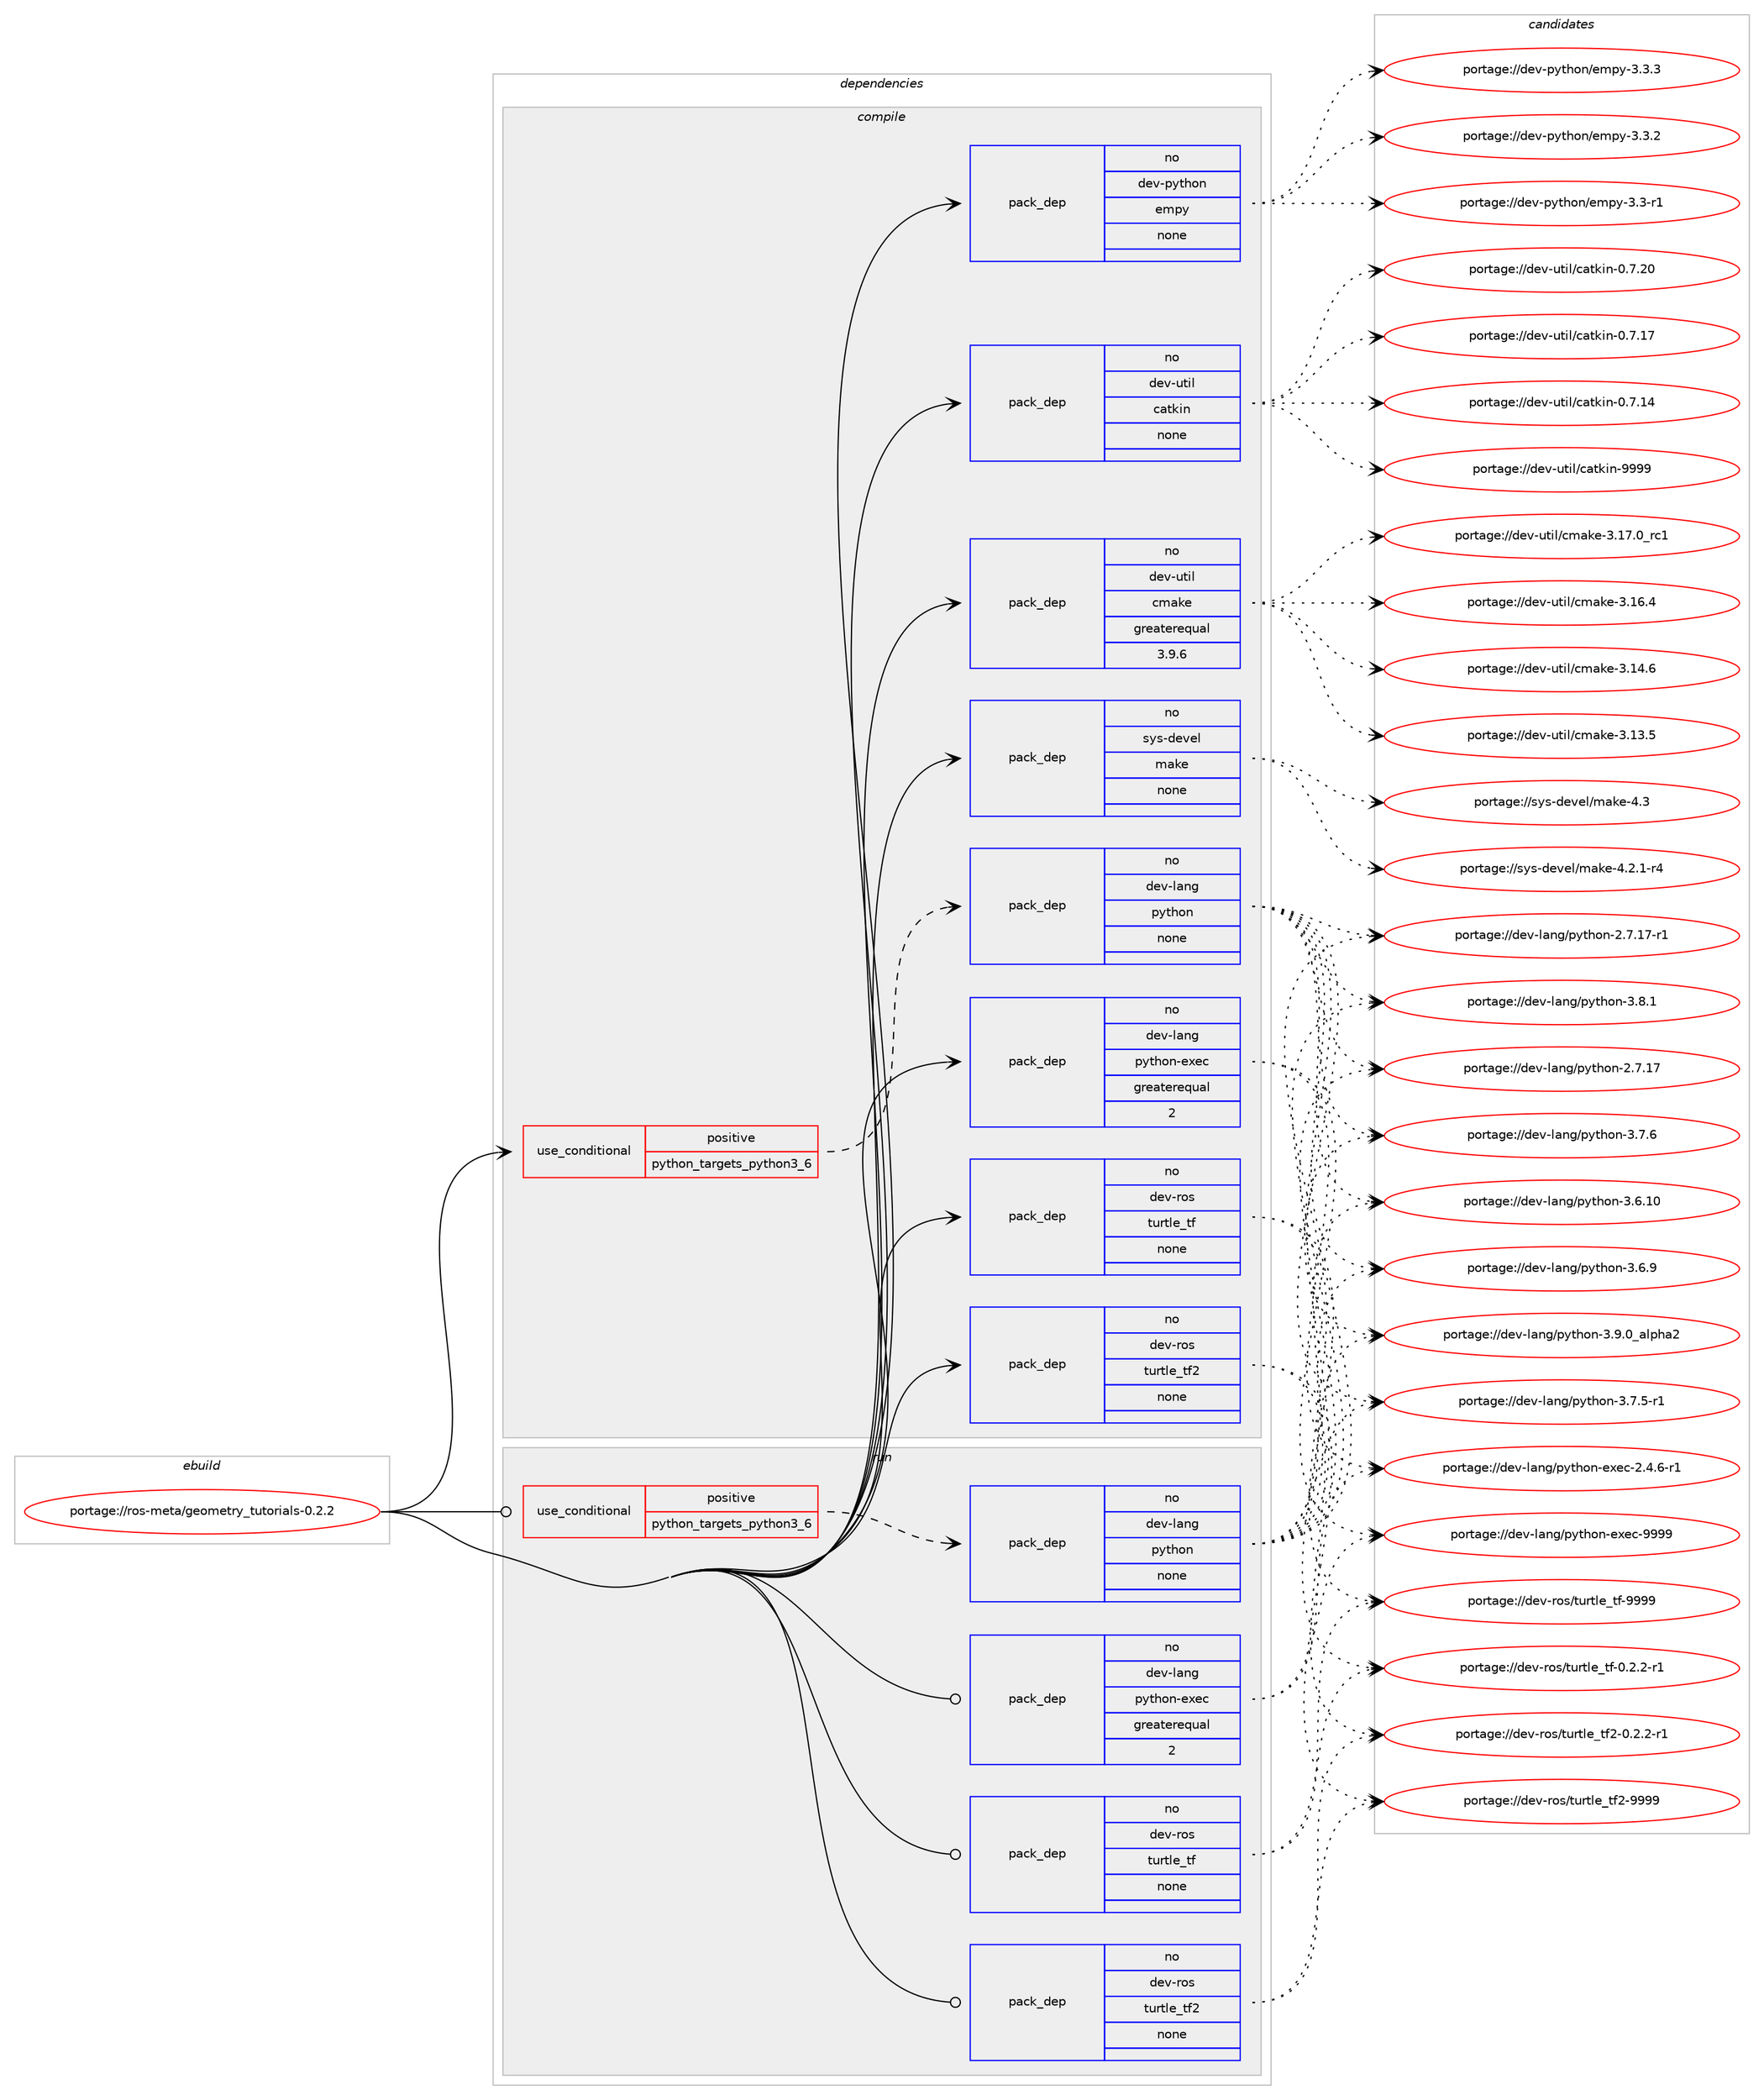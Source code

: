 digraph prolog {

# *************
# Graph options
# *************

newrank=true;
concentrate=true;
compound=true;
graph [rankdir=LR,fontname=Helvetica,fontsize=10,ranksep=1.5];#, ranksep=2.5, nodesep=0.2];
edge  [arrowhead=vee];
node  [fontname=Helvetica,fontsize=10];

# **********
# The ebuild
# **********

subgraph cluster_leftcol {
color=gray;
rank=same;
label=<<i>ebuild</i>>;
id [label="portage://ros-meta/geometry_tutorials-0.2.2", color=red, width=4, href="../ros-meta/geometry_tutorials-0.2.2.svg"];
}

# ****************
# The dependencies
# ****************

subgraph cluster_midcol {
color=gray;
label=<<i>dependencies</i>>;
subgraph cluster_compile {
fillcolor="#eeeeee";
style=filled;
label=<<i>compile</i>>;
subgraph cond18440 {
dependency95718 [label=<<TABLE BORDER="0" CELLBORDER="1" CELLSPACING="0" CELLPADDING="4"><TR><TD ROWSPAN="3" CELLPADDING="10">use_conditional</TD></TR><TR><TD>positive</TD></TR><TR><TD>python_targets_python3_6</TD></TR></TABLE>>, shape=none, color=red];
subgraph pack75592 {
dependency95719 [label=<<TABLE BORDER="0" CELLBORDER="1" CELLSPACING="0" CELLPADDING="4" WIDTH="220"><TR><TD ROWSPAN="6" CELLPADDING="30">pack_dep</TD></TR><TR><TD WIDTH="110">no</TD></TR><TR><TD>dev-lang</TD></TR><TR><TD>python</TD></TR><TR><TD>none</TD></TR><TR><TD></TD></TR></TABLE>>, shape=none, color=blue];
}
dependency95718:e -> dependency95719:w [weight=20,style="dashed",arrowhead="vee"];
}
id:e -> dependency95718:w [weight=20,style="solid",arrowhead="vee"];
subgraph pack75593 {
dependency95720 [label=<<TABLE BORDER="0" CELLBORDER="1" CELLSPACING="0" CELLPADDING="4" WIDTH="220"><TR><TD ROWSPAN="6" CELLPADDING="30">pack_dep</TD></TR><TR><TD WIDTH="110">no</TD></TR><TR><TD>dev-lang</TD></TR><TR><TD>python-exec</TD></TR><TR><TD>greaterequal</TD></TR><TR><TD>2</TD></TR></TABLE>>, shape=none, color=blue];
}
id:e -> dependency95720:w [weight=20,style="solid",arrowhead="vee"];
subgraph pack75594 {
dependency95721 [label=<<TABLE BORDER="0" CELLBORDER="1" CELLSPACING="0" CELLPADDING="4" WIDTH="220"><TR><TD ROWSPAN="6" CELLPADDING="30">pack_dep</TD></TR><TR><TD WIDTH="110">no</TD></TR><TR><TD>dev-python</TD></TR><TR><TD>empy</TD></TR><TR><TD>none</TD></TR><TR><TD></TD></TR></TABLE>>, shape=none, color=blue];
}
id:e -> dependency95721:w [weight=20,style="solid",arrowhead="vee"];
subgraph pack75595 {
dependency95722 [label=<<TABLE BORDER="0" CELLBORDER="1" CELLSPACING="0" CELLPADDING="4" WIDTH="220"><TR><TD ROWSPAN="6" CELLPADDING="30">pack_dep</TD></TR><TR><TD WIDTH="110">no</TD></TR><TR><TD>dev-ros</TD></TR><TR><TD>turtle_tf</TD></TR><TR><TD>none</TD></TR><TR><TD></TD></TR></TABLE>>, shape=none, color=blue];
}
id:e -> dependency95722:w [weight=20,style="solid",arrowhead="vee"];
subgraph pack75596 {
dependency95723 [label=<<TABLE BORDER="0" CELLBORDER="1" CELLSPACING="0" CELLPADDING="4" WIDTH="220"><TR><TD ROWSPAN="6" CELLPADDING="30">pack_dep</TD></TR><TR><TD WIDTH="110">no</TD></TR><TR><TD>dev-ros</TD></TR><TR><TD>turtle_tf2</TD></TR><TR><TD>none</TD></TR><TR><TD></TD></TR></TABLE>>, shape=none, color=blue];
}
id:e -> dependency95723:w [weight=20,style="solid",arrowhead="vee"];
subgraph pack75597 {
dependency95724 [label=<<TABLE BORDER="0" CELLBORDER="1" CELLSPACING="0" CELLPADDING="4" WIDTH="220"><TR><TD ROWSPAN="6" CELLPADDING="30">pack_dep</TD></TR><TR><TD WIDTH="110">no</TD></TR><TR><TD>dev-util</TD></TR><TR><TD>catkin</TD></TR><TR><TD>none</TD></TR><TR><TD></TD></TR></TABLE>>, shape=none, color=blue];
}
id:e -> dependency95724:w [weight=20,style="solid",arrowhead="vee"];
subgraph pack75598 {
dependency95725 [label=<<TABLE BORDER="0" CELLBORDER="1" CELLSPACING="0" CELLPADDING="4" WIDTH="220"><TR><TD ROWSPAN="6" CELLPADDING="30">pack_dep</TD></TR><TR><TD WIDTH="110">no</TD></TR><TR><TD>dev-util</TD></TR><TR><TD>cmake</TD></TR><TR><TD>greaterequal</TD></TR><TR><TD>3.9.6</TD></TR></TABLE>>, shape=none, color=blue];
}
id:e -> dependency95725:w [weight=20,style="solid",arrowhead="vee"];
subgraph pack75599 {
dependency95726 [label=<<TABLE BORDER="0" CELLBORDER="1" CELLSPACING="0" CELLPADDING="4" WIDTH="220"><TR><TD ROWSPAN="6" CELLPADDING="30">pack_dep</TD></TR><TR><TD WIDTH="110">no</TD></TR><TR><TD>sys-devel</TD></TR><TR><TD>make</TD></TR><TR><TD>none</TD></TR><TR><TD></TD></TR></TABLE>>, shape=none, color=blue];
}
id:e -> dependency95726:w [weight=20,style="solid",arrowhead="vee"];
}
subgraph cluster_compileandrun {
fillcolor="#eeeeee";
style=filled;
label=<<i>compile and run</i>>;
}
subgraph cluster_run {
fillcolor="#eeeeee";
style=filled;
label=<<i>run</i>>;
subgraph cond18441 {
dependency95727 [label=<<TABLE BORDER="0" CELLBORDER="1" CELLSPACING="0" CELLPADDING="4"><TR><TD ROWSPAN="3" CELLPADDING="10">use_conditional</TD></TR><TR><TD>positive</TD></TR><TR><TD>python_targets_python3_6</TD></TR></TABLE>>, shape=none, color=red];
subgraph pack75600 {
dependency95728 [label=<<TABLE BORDER="0" CELLBORDER="1" CELLSPACING="0" CELLPADDING="4" WIDTH="220"><TR><TD ROWSPAN="6" CELLPADDING="30">pack_dep</TD></TR><TR><TD WIDTH="110">no</TD></TR><TR><TD>dev-lang</TD></TR><TR><TD>python</TD></TR><TR><TD>none</TD></TR><TR><TD></TD></TR></TABLE>>, shape=none, color=blue];
}
dependency95727:e -> dependency95728:w [weight=20,style="dashed",arrowhead="vee"];
}
id:e -> dependency95727:w [weight=20,style="solid",arrowhead="odot"];
subgraph pack75601 {
dependency95729 [label=<<TABLE BORDER="0" CELLBORDER="1" CELLSPACING="0" CELLPADDING="4" WIDTH="220"><TR><TD ROWSPAN="6" CELLPADDING="30">pack_dep</TD></TR><TR><TD WIDTH="110">no</TD></TR><TR><TD>dev-lang</TD></TR><TR><TD>python-exec</TD></TR><TR><TD>greaterequal</TD></TR><TR><TD>2</TD></TR></TABLE>>, shape=none, color=blue];
}
id:e -> dependency95729:w [weight=20,style="solid",arrowhead="odot"];
subgraph pack75602 {
dependency95730 [label=<<TABLE BORDER="0" CELLBORDER="1" CELLSPACING="0" CELLPADDING="4" WIDTH="220"><TR><TD ROWSPAN="6" CELLPADDING="30">pack_dep</TD></TR><TR><TD WIDTH="110">no</TD></TR><TR><TD>dev-ros</TD></TR><TR><TD>turtle_tf</TD></TR><TR><TD>none</TD></TR><TR><TD></TD></TR></TABLE>>, shape=none, color=blue];
}
id:e -> dependency95730:w [weight=20,style="solid",arrowhead="odot"];
subgraph pack75603 {
dependency95731 [label=<<TABLE BORDER="0" CELLBORDER="1" CELLSPACING="0" CELLPADDING="4" WIDTH="220"><TR><TD ROWSPAN="6" CELLPADDING="30">pack_dep</TD></TR><TR><TD WIDTH="110">no</TD></TR><TR><TD>dev-ros</TD></TR><TR><TD>turtle_tf2</TD></TR><TR><TD>none</TD></TR><TR><TD></TD></TR></TABLE>>, shape=none, color=blue];
}
id:e -> dependency95731:w [weight=20,style="solid",arrowhead="odot"];
}
}

# **************
# The candidates
# **************

subgraph cluster_choices {
rank=same;
color=gray;
label=<<i>candidates</i>>;

subgraph choice75592 {
color=black;
nodesep=1;
choice10010111845108971101034711212111610411111045514657464895971081121049750 [label="portage://dev-lang/python-3.9.0_alpha2", color=red, width=4,href="../dev-lang/python-3.9.0_alpha2.svg"];
choice100101118451089711010347112121116104111110455146564649 [label="portage://dev-lang/python-3.8.1", color=red, width=4,href="../dev-lang/python-3.8.1.svg"];
choice100101118451089711010347112121116104111110455146554654 [label="portage://dev-lang/python-3.7.6", color=red, width=4,href="../dev-lang/python-3.7.6.svg"];
choice1001011184510897110103471121211161041111104551465546534511449 [label="portage://dev-lang/python-3.7.5-r1", color=red, width=4,href="../dev-lang/python-3.7.5-r1.svg"];
choice100101118451089711010347112121116104111110455146544657 [label="portage://dev-lang/python-3.6.9", color=red, width=4,href="../dev-lang/python-3.6.9.svg"];
choice10010111845108971101034711212111610411111045514654464948 [label="portage://dev-lang/python-3.6.10", color=red, width=4,href="../dev-lang/python-3.6.10.svg"];
choice100101118451089711010347112121116104111110455046554649554511449 [label="portage://dev-lang/python-2.7.17-r1", color=red, width=4,href="../dev-lang/python-2.7.17-r1.svg"];
choice10010111845108971101034711212111610411111045504655464955 [label="portage://dev-lang/python-2.7.17", color=red, width=4,href="../dev-lang/python-2.7.17.svg"];
dependency95719:e -> choice10010111845108971101034711212111610411111045514657464895971081121049750:w [style=dotted,weight="100"];
dependency95719:e -> choice100101118451089711010347112121116104111110455146564649:w [style=dotted,weight="100"];
dependency95719:e -> choice100101118451089711010347112121116104111110455146554654:w [style=dotted,weight="100"];
dependency95719:e -> choice1001011184510897110103471121211161041111104551465546534511449:w [style=dotted,weight="100"];
dependency95719:e -> choice100101118451089711010347112121116104111110455146544657:w [style=dotted,weight="100"];
dependency95719:e -> choice10010111845108971101034711212111610411111045514654464948:w [style=dotted,weight="100"];
dependency95719:e -> choice100101118451089711010347112121116104111110455046554649554511449:w [style=dotted,weight="100"];
dependency95719:e -> choice10010111845108971101034711212111610411111045504655464955:w [style=dotted,weight="100"];
}
subgraph choice75593 {
color=black;
nodesep=1;
choice10010111845108971101034711212111610411111045101120101994557575757 [label="portage://dev-lang/python-exec-9999", color=red, width=4,href="../dev-lang/python-exec-9999.svg"];
choice10010111845108971101034711212111610411111045101120101994550465246544511449 [label="portage://dev-lang/python-exec-2.4.6-r1", color=red, width=4,href="../dev-lang/python-exec-2.4.6-r1.svg"];
dependency95720:e -> choice10010111845108971101034711212111610411111045101120101994557575757:w [style=dotted,weight="100"];
dependency95720:e -> choice10010111845108971101034711212111610411111045101120101994550465246544511449:w [style=dotted,weight="100"];
}
subgraph choice75594 {
color=black;
nodesep=1;
choice1001011184511212111610411111047101109112121455146514651 [label="portage://dev-python/empy-3.3.3", color=red, width=4,href="../dev-python/empy-3.3.3.svg"];
choice1001011184511212111610411111047101109112121455146514650 [label="portage://dev-python/empy-3.3.2", color=red, width=4,href="../dev-python/empy-3.3.2.svg"];
choice1001011184511212111610411111047101109112121455146514511449 [label="portage://dev-python/empy-3.3-r1", color=red, width=4,href="../dev-python/empy-3.3-r1.svg"];
dependency95721:e -> choice1001011184511212111610411111047101109112121455146514651:w [style=dotted,weight="100"];
dependency95721:e -> choice1001011184511212111610411111047101109112121455146514650:w [style=dotted,weight="100"];
dependency95721:e -> choice1001011184511212111610411111047101109112121455146514511449:w [style=dotted,weight="100"];
}
subgraph choice75595 {
color=black;
nodesep=1;
choice1001011184511411111547116117114116108101951161024557575757 [label="portage://dev-ros/turtle_tf-9999", color=red, width=4,href="../dev-ros/turtle_tf-9999.svg"];
choice1001011184511411111547116117114116108101951161024548465046504511449 [label="portage://dev-ros/turtle_tf-0.2.2-r1", color=red, width=4,href="../dev-ros/turtle_tf-0.2.2-r1.svg"];
dependency95722:e -> choice1001011184511411111547116117114116108101951161024557575757:w [style=dotted,weight="100"];
dependency95722:e -> choice1001011184511411111547116117114116108101951161024548465046504511449:w [style=dotted,weight="100"];
}
subgraph choice75596 {
color=black;
nodesep=1;
choice100101118451141111154711611711411610810195116102504557575757 [label="portage://dev-ros/turtle_tf2-9999", color=red, width=4,href="../dev-ros/turtle_tf2-9999.svg"];
choice100101118451141111154711611711411610810195116102504548465046504511449 [label="portage://dev-ros/turtle_tf2-0.2.2-r1", color=red, width=4,href="../dev-ros/turtle_tf2-0.2.2-r1.svg"];
dependency95723:e -> choice100101118451141111154711611711411610810195116102504557575757:w [style=dotted,weight="100"];
dependency95723:e -> choice100101118451141111154711611711411610810195116102504548465046504511449:w [style=dotted,weight="100"];
}
subgraph choice75597 {
color=black;
nodesep=1;
choice100101118451171161051084799971161071051104557575757 [label="portage://dev-util/catkin-9999", color=red, width=4,href="../dev-util/catkin-9999.svg"];
choice1001011184511711610510847999711610710511045484655465048 [label="portage://dev-util/catkin-0.7.20", color=red, width=4,href="../dev-util/catkin-0.7.20.svg"];
choice1001011184511711610510847999711610710511045484655464955 [label="portage://dev-util/catkin-0.7.17", color=red, width=4,href="../dev-util/catkin-0.7.17.svg"];
choice1001011184511711610510847999711610710511045484655464952 [label="portage://dev-util/catkin-0.7.14", color=red, width=4,href="../dev-util/catkin-0.7.14.svg"];
dependency95724:e -> choice100101118451171161051084799971161071051104557575757:w [style=dotted,weight="100"];
dependency95724:e -> choice1001011184511711610510847999711610710511045484655465048:w [style=dotted,weight="100"];
dependency95724:e -> choice1001011184511711610510847999711610710511045484655464955:w [style=dotted,weight="100"];
dependency95724:e -> choice1001011184511711610510847999711610710511045484655464952:w [style=dotted,weight="100"];
}
subgraph choice75598 {
color=black;
nodesep=1;
choice1001011184511711610510847991099710710145514649554648951149949 [label="portage://dev-util/cmake-3.17.0_rc1", color=red, width=4,href="../dev-util/cmake-3.17.0_rc1.svg"];
choice1001011184511711610510847991099710710145514649544652 [label="portage://dev-util/cmake-3.16.4", color=red, width=4,href="../dev-util/cmake-3.16.4.svg"];
choice1001011184511711610510847991099710710145514649524654 [label="portage://dev-util/cmake-3.14.6", color=red, width=4,href="../dev-util/cmake-3.14.6.svg"];
choice1001011184511711610510847991099710710145514649514653 [label="portage://dev-util/cmake-3.13.5", color=red, width=4,href="../dev-util/cmake-3.13.5.svg"];
dependency95725:e -> choice1001011184511711610510847991099710710145514649554648951149949:w [style=dotted,weight="100"];
dependency95725:e -> choice1001011184511711610510847991099710710145514649544652:w [style=dotted,weight="100"];
dependency95725:e -> choice1001011184511711610510847991099710710145514649524654:w [style=dotted,weight="100"];
dependency95725:e -> choice1001011184511711610510847991099710710145514649514653:w [style=dotted,weight="100"];
}
subgraph choice75599 {
color=black;
nodesep=1;
choice11512111545100101118101108471099710710145524651 [label="portage://sys-devel/make-4.3", color=red, width=4,href="../sys-devel/make-4.3.svg"];
choice1151211154510010111810110847109971071014552465046494511452 [label="portage://sys-devel/make-4.2.1-r4", color=red, width=4,href="../sys-devel/make-4.2.1-r4.svg"];
dependency95726:e -> choice11512111545100101118101108471099710710145524651:w [style=dotted,weight="100"];
dependency95726:e -> choice1151211154510010111810110847109971071014552465046494511452:w [style=dotted,weight="100"];
}
subgraph choice75600 {
color=black;
nodesep=1;
choice10010111845108971101034711212111610411111045514657464895971081121049750 [label="portage://dev-lang/python-3.9.0_alpha2", color=red, width=4,href="../dev-lang/python-3.9.0_alpha2.svg"];
choice100101118451089711010347112121116104111110455146564649 [label="portage://dev-lang/python-3.8.1", color=red, width=4,href="../dev-lang/python-3.8.1.svg"];
choice100101118451089711010347112121116104111110455146554654 [label="portage://dev-lang/python-3.7.6", color=red, width=4,href="../dev-lang/python-3.7.6.svg"];
choice1001011184510897110103471121211161041111104551465546534511449 [label="portage://dev-lang/python-3.7.5-r1", color=red, width=4,href="../dev-lang/python-3.7.5-r1.svg"];
choice100101118451089711010347112121116104111110455146544657 [label="portage://dev-lang/python-3.6.9", color=red, width=4,href="../dev-lang/python-3.6.9.svg"];
choice10010111845108971101034711212111610411111045514654464948 [label="portage://dev-lang/python-3.6.10", color=red, width=4,href="../dev-lang/python-3.6.10.svg"];
choice100101118451089711010347112121116104111110455046554649554511449 [label="portage://dev-lang/python-2.7.17-r1", color=red, width=4,href="../dev-lang/python-2.7.17-r1.svg"];
choice10010111845108971101034711212111610411111045504655464955 [label="portage://dev-lang/python-2.7.17", color=red, width=4,href="../dev-lang/python-2.7.17.svg"];
dependency95728:e -> choice10010111845108971101034711212111610411111045514657464895971081121049750:w [style=dotted,weight="100"];
dependency95728:e -> choice100101118451089711010347112121116104111110455146564649:w [style=dotted,weight="100"];
dependency95728:e -> choice100101118451089711010347112121116104111110455146554654:w [style=dotted,weight="100"];
dependency95728:e -> choice1001011184510897110103471121211161041111104551465546534511449:w [style=dotted,weight="100"];
dependency95728:e -> choice100101118451089711010347112121116104111110455146544657:w [style=dotted,weight="100"];
dependency95728:e -> choice10010111845108971101034711212111610411111045514654464948:w [style=dotted,weight="100"];
dependency95728:e -> choice100101118451089711010347112121116104111110455046554649554511449:w [style=dotted,weight="100"];
dependency95728:e -> choice10010111845108971101034711212111610411111045504655464955:w [style=dotted,weight="100"];
}
subgraph choice75601 {
color=black;
nodesep=1;
choice10010111845108971101034711212111610411111045101120101994557575757 [label="portage://dev-lang/python-exec-9999", color=red, width=4,href="../dev-lang/python-exec-9999.svg"];
choice10010111845108971101034711212111610411111045101120101994550465246544511449 [label="portage://dev-lang/python-exec-2.4.6-r1", color=red, width=4,href="../dev-lang/python-exec-2.4.6-r1.svg"];
dependency95729:e -> choice10010111845108971101034711212111610411111045101120101994557575757:w [style=dotted,weight="100"];
dependency95729:e -> choice10010111845108971101034711212111610411111045101120101994550465246544511449:w [style=dotted,weight="100"];
}
subgraph choice75602 {
color=black;
nodesep=1;
choice1001011184511411111547116117114116108101951161024557575757 [label="portage://dev-ros/turtle_tf-9999", color=red, width=4,href="../dev-ros/turtle_tf-9999.svg"];
choice1001011184511411111547116117114116108101951161024548465046504511449 [label="portage://dev-ros/turtle_tf-0.2.2-r1", color=red, width=4,href="../dev-ros/turtle_tf-0.2.2-r1.svg"];
dependency95730:e -> choice1001011184511411111547116117114116108101951161024557575757:w [style=dotted,weight="100"];
dependency95730:e -> choice1001011184511411111547116117114116108101951161024548465046504511449:w [style=dotted,weight="100"];
}
subgraph choice75603 {
color=black;
nodesep=1;
choice100101118451141111154711611711411610810195116102504557575757 [label="portage://dev-ros/turtle_tf2-9999", color=red, width=4,href="../dev-ros/turtle_tf2-9999.svg"];
choice100101118451141111154711611711411610810195116102504548465046504511449 [label="portage://dev-ros/turtle_tf2-0.2.2-r1", color=red, width=4,href="../dev-ros/turtle_tf2-0.2.2-r1.svg"];
dependency95731:e -> choice100101118451141111154711611711411610810195116102504557575757:w [style=dotted,weight="100"];
dependency95731:e -> choice100101118451141111154711611711411610810195116102504548465046504511449:w [style=dotted,weight="100"];
}
}

}
